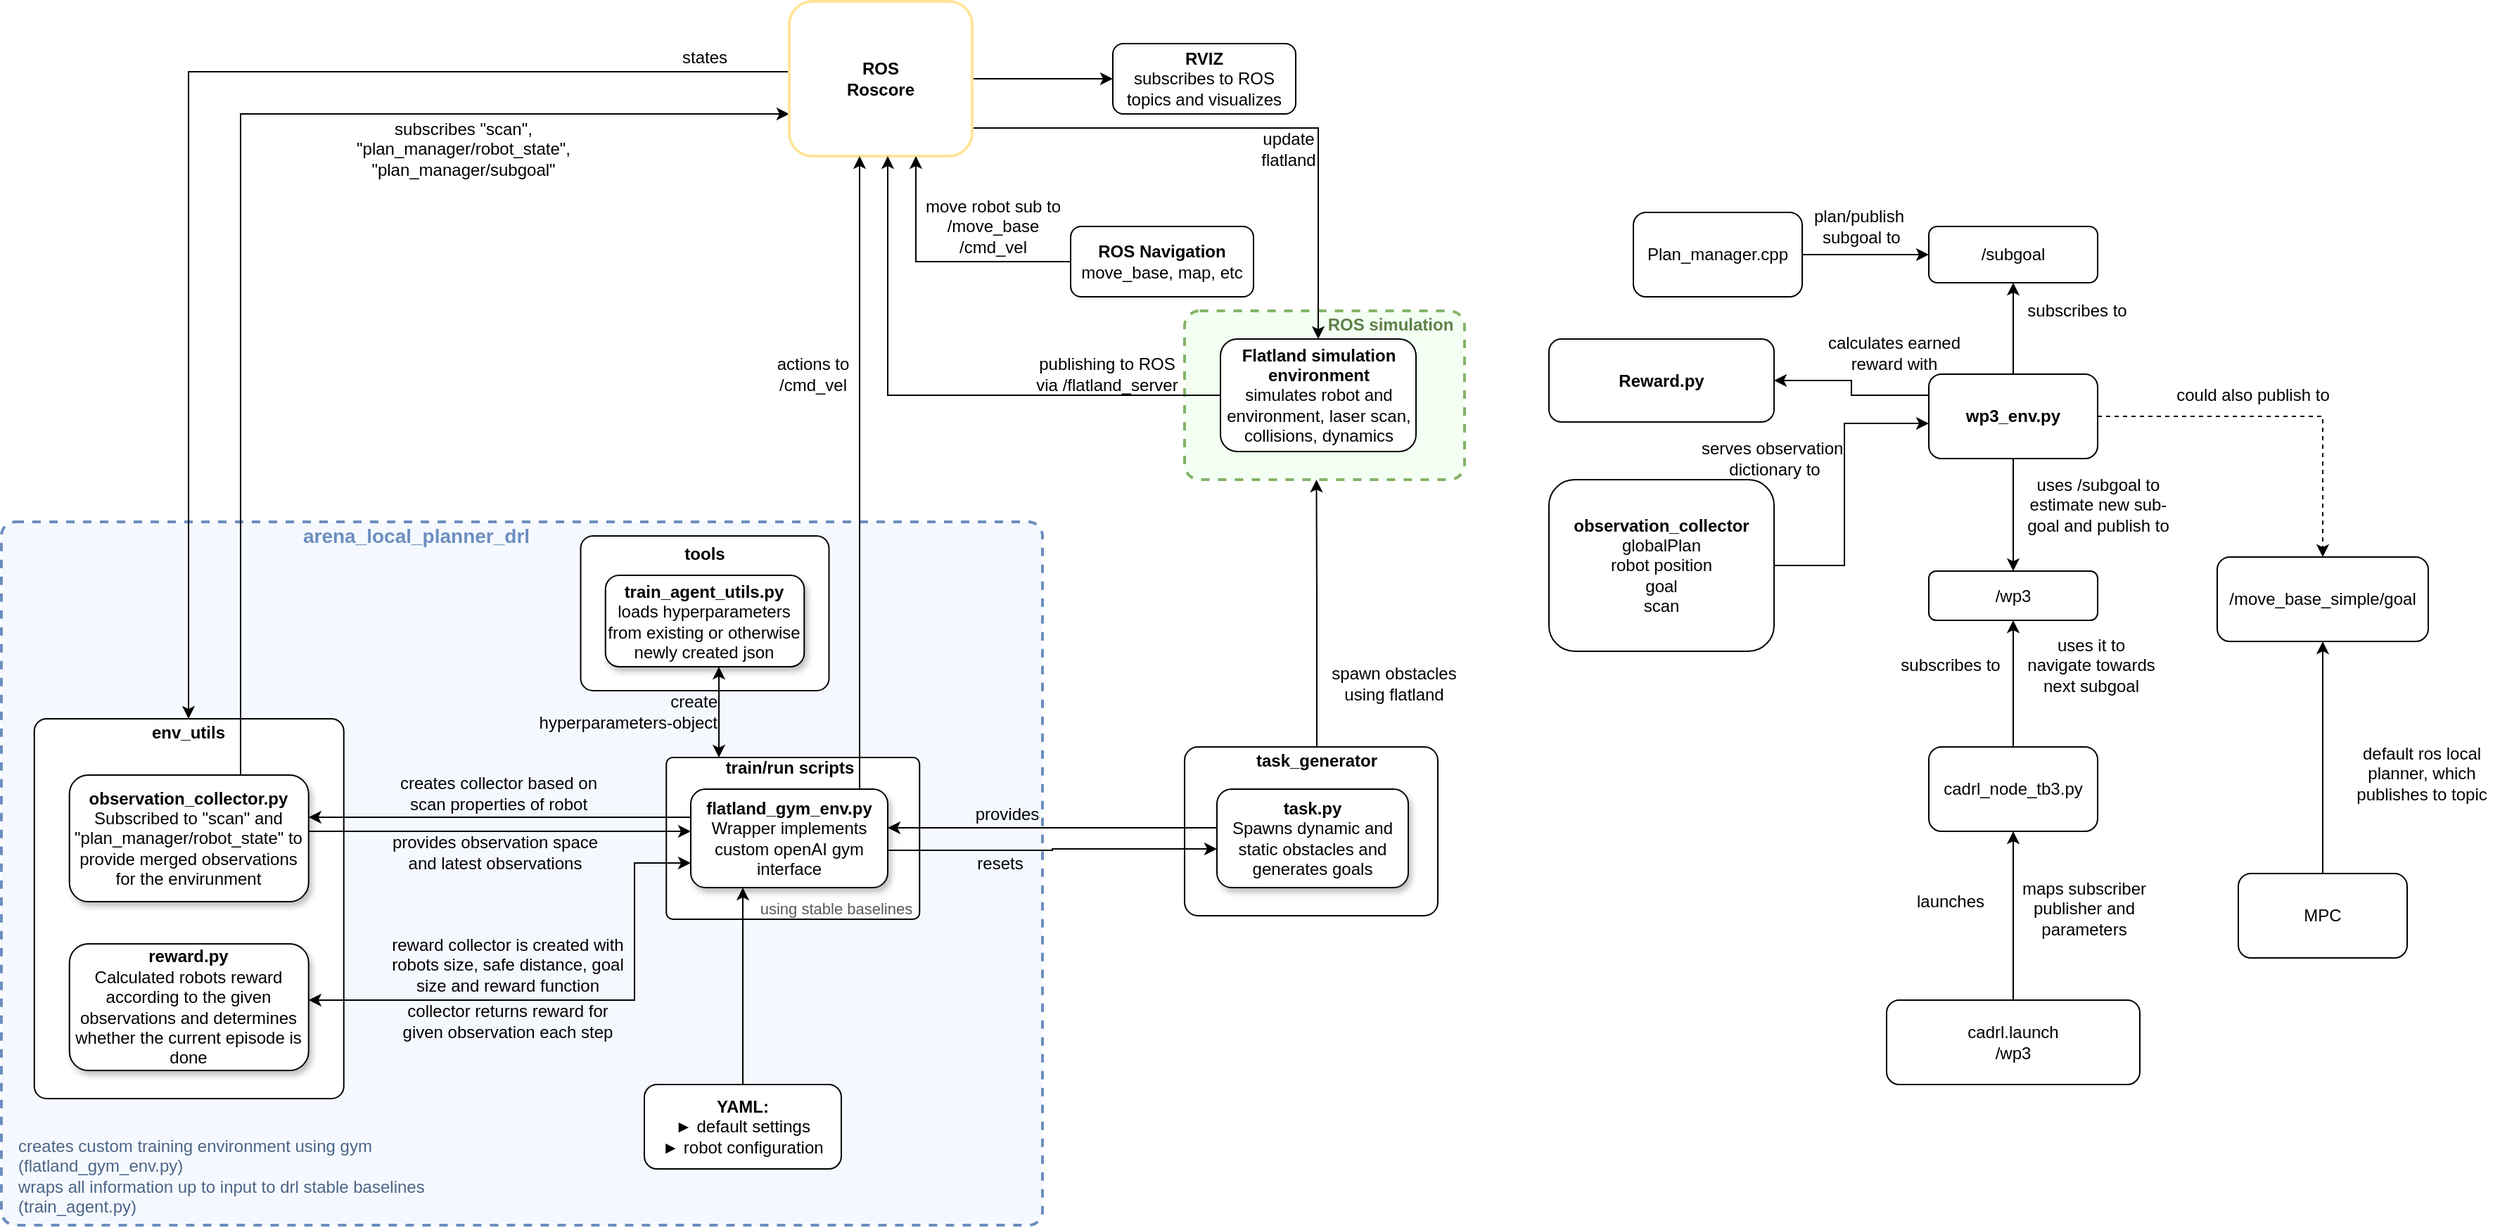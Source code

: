 <mxfile version="14.4.9" type="device"><diagram id="C5RBs43oDa-KdzZeNtuy" name="Page-1"><mxGraphModel dx="1422" dy="794" grid="1" gridSize="10" guides="1" tooltips="1" connect="1" arrows="1" fold="1" page="0" pageScale="1" pageWidth="827" pageHeight="1169" math="0" shadow="0"><root><mxCell id="WIyWlLk6GJQsqaUBKTNV-0"/><mxCell id="WIyWlLk6GJQsqaUBKTNV-1" parent="WIyWlLk6GJQsqaUBKTNV-0"/><mxCell id="Hbtl8Is-pnnLjjfMysgA-2" value="" style="edgeStyle=orthogonalEdgeStyle;rounded=0;orthogonalLoop=1;jettySize=auto;html=1;" parent="WIyWlLk6GJQsqaUBKTNV-1" source="Hbtl8Is-pnnLjjfMysgA-0" target="Hbtl8Is-pnnLjjfMysgA-1" edge="1"><mxGeometry relative="1" as="geometry"/></mxCell><mxCell id="Hbtl8Is-pnnLjjfMysgA-0" value="Plan_manager.cpp" style="rounded=1;whiteSpace=wrap;html=1;" parent="WIyWlLk6GJQsqaUBKTNV-1" vertex="1"><mxGeometry x="1380" y="300" width="120" height="60" as="geometry"/></mxCell><mxCell id="Hbtl8Is-pnnLjjfMysgA-1" value="/subgoal" style="rounded=1;whiteSpace=wrap;html=1;" parent="WIyWlLk6GJQsqaUBKTNV-1" vertex="1"><mxGeometry x="1590" y="310" width="120" height="40" as="geometry"/></mxCell><mxCell id="Hbtl8Is-pnnLjjfMysgA-4" value="" style="edgeStyle=orthogonalEdgeStyle;rounded=0;orthogonalLoop=1;jettySize=auto;html=1;" parent="WIyWlLk6GJQsqaUBKTNV-1" source="Hbtl8Is-pnnLjjfMysgA-3" target="Hbtl8Is-pnnLjjfMysgA-1" edge="1"><mxGeometry relative="1" as="geometry"/></mxCell><mxCell id="Hbtl8Is-pnnLjjfMysgA-7" value="" style="edgeStyle=orthogonalEdgeStyle;rounded=0;orthogonalLoop=1;jettySize=auto;html=1;" parent="WIyWlLk6GJQsqaUBKTNV-1" source="Hbtl8Is-pnnLjjfMysgA-3" target="Hbtl8Is-pnnLjjfMysgA-6" edge="1"><mxGeometry relative="1" as="geometry"/></mxCell><mxCell id="Hbtl8Is-pnnLjjfMysgA-23" style="edgeStyle=orthogonalEdgeStyle;rounded=0;orthogonalLoop=1;jettySize=auto;html=1;entryX=0.5;entryY=0;entryDx=0;entryDy=0;dashed=1;" parent="WIyWlLk6GJQsqaUBKTNV-1" source="Hbtl8Is-pnnLjjfMysgA-3" target="Hbtl8Is-pnnLjjfMysgA-22" edge="1"><mxGeometry relative="1" as="geometry"/></mxCell><mxCell id="Hbtl8Is-pnnLjjfMysgA-27" style="edgeStyle=orthogonalEdgeStyle;rounded=0;orthogonalLoop=1;jettySize=auto;html=1;exitX=1;exitY=0.5;exitDx=0;exitDy=0;" parent="WIyWlLk6GJQsqaUBKTNV-1" source="Hbtl8Is-pnnLjjfMysgA-26" target="Hbtl8Is-pnnLjjfMysgA-3" edge="1"><mxGeometry relative="1" as="geometry"><Array as="points"><mxPoint x="1530" y="551"/><mxPoint x="1530" y="450"/></Array></mxGeometry></mxCell><mxCell id="Hbtl8Is-pnnLjjfMysgA-29" style="edgeStyle=orthogonalEdgeStyle;rounded=0;orthogonalLoop=1;jettySize=auto;html=1;entryX=1;entryY=0.5;entryDx=0;entryDy=0;" parent="WIyWlLk6GJQsqaUBKTNV-1" source="Hbtl8Is-pnnLjjfMysgA-3" target="Hbtl8Is-pnnLjjfMysgA-28" edge="1"><mxGeometry relative="1" as="geometry"><Array as="points"><mxPoint x="1535" y="430"/><mxPoint x="1535" y="420"/></Array></mxGeometry></mxCell><mxCell id="Hbtl8Is-pnnLjjfMysgA-3" value="&lt;b&gt;wp3_env.py&lt;/b&gt;" style="rounded=1;whiteSpace=wrap;html=1;" parent="WIyWlLk6GJQsqaUBKTNV-1" vertex="1"><mxGeometry x="1590" y="415" width="120" height="60" as="geometry"/></mxCell><mxCell id="Hbtl8Is-pnnLjjfMysgA-6" value="/wp3" style="rounded=1;whiteSpace=wrap;html=1;" parent="WIyWlLk6GJQsqaUBKTNV-1" vertex="1"><mxGeometry x="1590" y="555" width="120" height="35" as="geometry"/></mxCell><mxCell id="Hbtl8Is-pnnLjjfMysgA-5" value="subscribes to" style="text;html=1;align=center;verticalAlign=middle;resizable=0;points=[];autosize=1;" parent="WIyWlLk6GJQsqaUBKTNV-1" vertex="1"><mxGeometry x="1650" y="360" width="90" height="20" as="geometry"/></mxCell><mxCell id="_ZgeMNNRFi8pmHfPq1Bq-4" style="edgeStyle=orthogonalEdgeStyle;rounded=0;orthogonalLoop=1;jettySize=auto;html=1;exitX=0.5;exitY=0;exitDx=0;exitDy=0;entryX=0.5;entryY=1;entryDx=0;entryDy=0;" edge="1" parent="WIyWlLk6GJQsqaUBKTNV-1" source="Hbtl8Is-pnnLjjfMysgA-16" target="Hbtl8Is-pnnLjjfMysgA-17"><mxGeometry relative="1" as="geometry"/></mxCell><mxCell id="Hbtl8Is-pnnLjjfMysgA-16" value="cadrl.launch&lt;br&gt;/wp3" style="rounded=1;whiteSpace=wrap;html=1;" parent="WIyWlLk6GJQsqaUBKTNV-1" vertex="1"><mxGeometry x="1560" y="860" width="180" height="60" as="geometry"/></mxCell><mxCell id="_ZgeMNNRFi8pmHfPq1Bq-6" style="edgeStyle=orthogonalEdgeStyle;rounded=0;orthogonalLoop=1;jettySize=auto;html=1;exitX=0.5;exitY=0;exitDx=0;exitDy=0;entryX=0.5;entryY=1;entryDx=0;entryDy=0;" edge="1" parent="WIyWlLk6GJQsqaUBKTNV-1" source="Hbtl8Is-pnnLjjfMysgA-17" target="Hbtl8Is-pnnLjjfMysgA-6"><mxGeometry relative="1" as="geometry"/></mxCell><mxCell id="Hbtl8Is-pnnLjjfMysgA-17" value="cadrl_node_tb3.py" style="rounded=1;whiteSpace=wrap;html=1;" parent="WIyWlLk6GJQsqaUBKTNV-1" vertex="1"><mxGeometry x="1590" y="680" width="120" height="60" as="geometry"/></mxCell><mxCell id="Hbtl8Is-pnnLjjfMysgA-24" value="" style="edgeStyle=orthogonalEdgeStyle;rounded=0;orthogonalLoop=1;jettySize=auto;html=1;" parent="WIyWlLk6GJQsqaUBKTNV-1" source="Hbtl8Is-pnnLjjfMysgA-20" target="Hbtl8Is-pnnLjjfMysgA-22" edge="1"><mxGeometry relative="1" as="geometry"/></mxCell><mxCell id="Hbtl8Is-pnnLjjfMysgA-20" value="MPC" style="rounded=1;whiteSpace=wrap;html=1;" parent="WIyWlLk6GJQsqaUBKTNV-1" vertex="1"><mxGeometry x="1810" y="770" width="120" height="60" as="geometry"/></mxCell><mxCell id="Hbtl8Is-pnnLjjfMysgA-22" value="&lt;span&gt;/move_base_simple/goal&lt;/span&gt;" style="rounded=1;whiteSpace=wrap;html=1;" parent="WIyWlLk6GJQsqaUBKTNV-1" vertex="1"><mxGeometry x="1795" y="545" width="150" height="60" as="geometry"/></mxCell><mxCell id="Hbtl8Is-pnnLjjfMysgA-26" value="&lt;b&gt;observation_collector&lt;/b&gt;&lt;br&gt;globalPlan&lt;br&gt;robot position&lt;br&gt;goal&lt;br&gt;scan" style="rounded=1;whiteSpace=wrap;html=1;" parent="WIyWlLk6GJQsqaUBKTNV-1" vertex="1"><mxGeometry x="1320" y="490" width="160" height="122" as="geometry"/></mxCell><mxCell id="Hbtl8Is-pnnLjjfMysgA-28" value="&lt;b&gt;Reward.py&lt;/b&gt;" style="rounded=1;whiteSpace=wrap;html=1;" parent="WIyWlLk6GJQsqaUBKTNV-1" vertex="1"><mxGeometry x="1320" y="390" width="160" height="59" as="geometry"/></mxCell><mxCell id="om8P9hnSdxqJHzG002qx-0" value="" style="rounded=1;whiteSpace=wrap;html=1;arcSize=2;dashed=1;strokeColor=#6c8ebf;strokeWidth=2;fillColor=#F5F9FF;" parent="WIyWlLk6GJQsqaUBKTNV-1" vertex="1"><mxGeometry x="220" y="520" width="740" height="500" as="geometry"/></mxCell><mxCell id="om8P9hnSdxqJHzG002qx-1" value="" style="rounded=1;whiteSpace=wrap;html=1;arcSize=8;" parent="WIyWlLk6GJQsqaUBKTNV-1" vertex="1"><mxGeometry x="631.75" y="530" width="176.5" height="110" as="geometry"/></mxCell><mxCell id="om8P9hnSdxqJHzG002qx-2" value="" style="rounded=1;whiteSpace=wrap;html=1;arcSize=9;dashed=1;strokeColor=#82b366;strokeWidth=2;fillColor=#F3FFF2;" parent="WIyWlLk6GJQsqaUBKTNV-1" vertex="1"><mxGeometry x="1061" y="370" width="199" height="120" as="geometry"/></mxCell><mxCell id="om8P9hnSdxqJHzG002qx-3" value="" style="rounded=1;whiteSpace=wrap;html=1;strokeWidth=1;fontColor=#4C6487;arcSize=4;" parent="WIyWlLk6GJQsqaUBKTNV-1" vertex="1"><mxGeometry x="692.63" y="687.5" width="180" height="115" as="geometry"/></mxCell><mxCell id="om8P9hnSdxqJHzG002qx-4" value="" style="rounded=1;whiteSpace=wrap;html=1;align=center;shadow=0;labelBackgroundColor=none;arcSize=8;" parent="WIyWlLk6GJQsqaUBKTNV-1" vertex="1"><mxGeometry x="1061" y="680" width="180" height="120" as="geometry"/></mxCell><mxCell id="om8P9hnSdxqJHzG002qx-5" value="" style="rounded=1;whiteSpace=wrap;html=1;align=center;shadow=0;labelBackgroundColor=none;arcSize=4;" parent="WIyWlLk6GJQsqaUBKTNV-1" vertex="1"><mxGeometry x="243.37" y="660" width="220" height="270" as="geometry"/></mxCell><mxCell id="om8P9hnSdxqJHzG002qx-6" style="edgeStyle=orthogonalEdgeStyle;rounded=0;orthogonalLoop=1;jettySize=auto;html=1;exitX=1.002;exitY=0.621;exitDx=0;exitDy=0;exitPerimeter=0;" parent="WIyWlLk6GJQsqaUBKTNV-1" source="om8P9hnSdxqJHzG002qx-8" edge="1"><mxGeometry relative="1" as="geometry"><mxPoint x="900" y="752.5" as="sourcePoint"/><mxPoint x="1084" y="752.5" as="targetPoint"/><Array as="points"><mxPoint x="967" y="754"/><mxPoint x="1084" y="753"/></Array></mxGeometry></mxCell><mxCell id="om8P9hnSdxqJHzG002qx-7" style="edgeStyle=orthogonalEdgeStyle;rounded=0;orthogonalLoop=1;jettySize=auto;html=1;exitX=0;exitY=0.75;exitDx=0;exitDy=0;startArrow=classic;startFill=1;fontColor=#FF0000;" parent="WIyWlLk6GJQsqaUBKTNV-1" source="om8P9hnSdxqJHzG002qx-8" target="om8P9hnSdxqJHzG002qx-11" edge="1"><mxGeometry relative="1" as="geometry"><Array as="points"><mxPoint x="670" y="763"/><mxPoint x="670" y="860"/></Array></mxGeometry></mxCell><mxCell id="om8P9hnSdxqJHzG002qx-8" value="&lt;div&gt;&lt;b&gt;flatland_gym_env.py&lt;/b&gt;&lt;/div&gt;&lt;div&gt;Wrapper implements custom openAI gym interface&lt;br&gt;&lt;b&gt;&lt;/b&gt;&lt;/div&gt;" style="rounded=1;whiteSpace=wrap;html=1;shadow=1;labelBackgroundColor=none;" parent="WIyWlLk6GJQsqaUBKTNV-1" vertex="1"><mxGeometry x="710" y="710" width="140" height="70" as="geometry"/></mxCell><mxCell id="om8P9hnSdxqJHzG002qx-9" style="edgeStyle=orthogonalEdgeStyle;rounded=0;orthogonalLoop=1;jettySize=auto;html=1;" parent="WIyWlLk6GJQsqaUBKTNV-1" source="om8P9hnSdxqJHzG002qx-10" target="om8P9hnSdxqJHzG002qx-24" edge="1"><mxGeometry relative="1" as="geometry"><Array as="points"><mxPoint x="390" y="230"/></Array></mxGeometry></mxCell><mxCell id="om8P9hnSdxqJHzG002qx-10" value="&lt;div&gt;&lt;b&gt;observation_collector.py&lt;/b&gt;&lt;/div&gt;&lt;div&gt;Subscribed to &quot;scan&quot; and &quot;plan_manager/robot_state&quot; to provide merged observations for the envirunment&lt;br&gt;&lt;/div&gt;" style="rounded=1;whiteSpace=wrap;html=1;shadow=1;labelBackgroundColor=none;" parent="WIyWlLk6GJQsqaUBKTNV-1" vertex="1"><mxGeometry x="268.37" y="700" width="170" height="90" as="geometry"/></mxCell><mxCell id="om8P9hnSdxqJHzG002qx-11" value="&lt;div&gt;&lt;b&gt;reward.py&lt;/b&gt;&lt;/div&gt;&lt;div&gt;Calculated robots reward according to the given observations and determines whether the current episode is done&lt;br&gt;&lt;/div&gt;" style="rounded=1;whiteSpace=wrap;html=1;shadow=1;labelBackgroundColor=none;glass=0;" parent="WIyWlLk6GJQsqaUBKTNV-1" vertex="1"><mxGeometry x="268.37" y="820" width="170" height="90" as="geometry"/></mxCell><mxCell id="om8P9hnSdxqJHzG002qx-12" style="edgeStyle=orthogonalEdgeStyle;rounded=0;orthogonalLoop=1;jettySize=auto;html=1;" parent="WIyWlLk6GJQsqaUBKTNV-1" target="om8P9hnSdxqJHzG002qx-8" edge="1"><mxGeometry relative="1" as="geometry"><Array as="points"><mxPoint x="910" y="738"/><mxPoint x="910" y="738"/></Array><mxPoint x="1084" y="737.534" as="sourcePoint"/><mxPoint x="900" y="737.534" as="targetPoint"/></mxGeometry></mxCell><mxCell id="om8P9hnSdxqJHzG002qx-13" value="&lt;div&gt;&lt;b&gt;task.py&lt;/b&gt;&lt;/div&gt;&lt;div&gt;Spawns dynamic and static obstacles and generates goals&lt;br&gt;&lt;/div&gt;" style="rounded=1;whiteSpace=wrap;html=1;shadow=1;labelBackgroundColor=none;sketch=0;glass=0;" parent="WIyWlLk6GJQsqaUBKTNV-1" vertex="1"><mxGeometry x="1084" y="710" width="136" height="70" as="geometry"/></mxCell><mxCell id="om8P9hnSdxqJHzG002qx-14" style="edgeStyle=orthogonalEdgeStyle;rounded=0;orthogonalLoop=1;jettySize=auto;html=1;shadow=0;fontColor=#FF0000;" parent="WIyWlLk6GJQsqaUBKTNV-1" source="om8P9hnSdxqJHzG002qx-10" target="om8P9hnSdxqJHzG002qx-8" edge="1"><mxGeometry relative="1" as="geometry"><Array as="points"><mxPoint x="590" y="740"/><mxPoint x="590" y="740"/></Array></mxGeometry></mxCell><mxCell id="om8P9hnSdxqJHzG002qx-15" style="edgeStyle=orthogonalEdgeStyle;rounded=0;orthogonalLoop=1;jettySize=auto;html=1;fontSize=12;shadow=0;" parent="WIyWlLk6GJQsqaUBKTNV-1" source="om8P9hnSdxqJHzG002qx-16" target="om8P9hnSdxqJHzG002qx-8" edge="1"><mxGeometry relative="1" as="geometry"><Array as="points"><mxPoint x="747" y="850"/><mxPoint x="747" y="850"/></Array></mxGeometry></mxCell><mxCell id="om8P9hnSdxqJHzG002qx-16" value="&lt;div&gt;&lt;b&gt;YAML:&lt;/b&gt;&lt;/div&gt;&lt;div&gt;► default settings&lt;/div&gt;&lt;div&gt;► robot configuration&lt;br&gt;&lt;/div&gt;" style="rounded=1;whiteSpace=wrap;html=1;shadow=0;labelBackgroundColor=none;" parent="WIyWlLk6GJQsqaUBKTNV-1" vertex="1"><mxGeometry x="677" y="920" width="140" height="60" as="geometry"/></mxCell><mxCell id="om8P9hnSdxqJHzG002qx-17" value="&lt;b&gt;env_utils&lt;/b&gt;" style="text;html=1;strokeColor=none;fillColor=none;align=center;verticalAlign=middle;whiteSpace=wrap;rounded=0;shadow=1;" parent="WIyWlLk6GJQsqaUBKTNV-1" vertex="1"><mxGeometry x="333.37" y="660" width="40" height="20" as="geometry"/></mxCell><mxCell id="om8P9hnSdxqJHzG002qx-18" style="edgeStyle=orthogonalEdgeStyle;rounded=0;orthogonalLoop=1;jettySize=auto;html=1;startArrow=classic;startFill=1;" parent="WIyWlLk6GJQsqaUBKTNV-1" source="om8P9hnSdxqJHzG002qx-3" target="om8P9hnSdxqJHzG002qx-50" edge="1"><mxGeometry relative="1" as="geometry"><Array as="points"><mxPoint x="730" y="660"/><mxPoint x="730" y="660"/></Array><mxPoint x="720" y="655" as="sourcePoint"/></mxGeometry></mxCell><mxCell id="om8P9hnSdxqJHzG002qx-19" style="edgeStyle=orthogonalEdgeStyle;rounded=0;orthogonalLoop=1;jettySize=auto;html=1;fontColor=#6C8EBF;entryX=0.471;entryY=1;entryDx=0;entryDy=0;entryPerimeter=0;" parent="WIyWlLk6GJQsqaUBKTNV-1" source="om8P9hnSdxqJHzG002qx-20" target="om8P9hnSdxqJHzG002qx-2" edge="1"><mxGeometry relative="1" as="geometry"><mxPoint x="1156" y="490" as="targetPoint"/><Array as="points"><mxPoint x="1155" y="575"/><mxPoint x="1155" y="575"/></Array></mxGeometry></mxCell><mxCell id="om8P9hnSdxqJHzG002qx-20" value="&lt;div align=&quot;center&quot;&gt;&lt;b&gt;task_generator&lt;/b&gt;&lt;/div&gt;" style="text;html=1;strokeColor=none;fillColor=none;align=center;verticalAlign=middle;whiteSpace=wrap;rounded=0;" parent="WIyWlLk6GJQsqaUBKTNV-1" vertex="1"><mxGeometry x="1100" y="680" width="110" height="20" as="geometry"/></mxCell><mxCell id="om8P9hnSdxqJHzG002qx-21" style="edgeStyle=orthogonalEdgeStyle;rounded=0;orthogonalLoop=1;jettySize=auto;html=1;" parent="WIyWlLk6GJQsqaUBKTNV-1" source="om8P9hnSdxqJHzG002qx-24" target="om8P9hnSdxqJHzG002qx-5" edge="1"><mxGeometry relative="1" as="geometry"><Array as="points"><mxPoint x="353" y="200"/></Array></mxGeometry></mxCell><mxCell id="om8P9hnSdxqJHzG002qx-22" style="edgeStyle=orthogonalEdgeStyle;rounded=0;orthogonalLoop=1;jettySize=auto;html=1;fontSize=12;shadow=0;" parent="WIyWlLk6GJQsqaUBKTNV-1" source="om8P9hnSdxqJHzG002qx-24" target="om8P9hnSdxqJHzG002qx-25" edge="1"><mxGeometry relative="1" as="geometry"/></mxCell><mxCell id="om8P9hnSdxqJHzG002qx-23" style="edgeStyle=orthogonalEdgeStyle;rounded=0;orthogonalLoop=1;jettySize=auto;html=1;fontColor=#4C6487;fillColor=#f8cecc;" parent="WIyWlLk6GJQsqaUBKTNV-1" source="om8P9hnSdxqJHzG002qx-24" target="om8P9hnSdxqJHzG002qx-30" edge="1"><mxGeometry relative="1" as="geometry"><Array as="points"><mxPoint x="1156" y="240"/></Array></mxGeometry></mxCell><mxCell id="om8P9hnSdxqJHzG002qx-24" value="&lt;div&gt;&lt;b&gt;ROS&lt;/b&gt;&lt;/div&gt;&lt;div&gt;&lt;b&gt;Roscore&lt;br&gt;&lt;/b&gt;&lt;/div&gt;" style="rounded=1;whiteSpace=wrap;html=1;strokeColor=#FFE599;fillColor=#FFFFFF;strokeWidth=2;shadow=0;labelBackgroundColor=none;" parent="WIyWlLk6GJQsqaUBKTNV-1" vertex="1"><mxGeometry x="780" y="150" width="130" height="110" as="geometry"/></mxCell><mxCell id="om8P9hnSdxqJHzG002qx-25" value="&lt;div&gt;&lt;b&gt;RVIZ&lt;/b&gt;&lt;/div&gt;&lt;div&gt;subscribes to ROS topics and visualizes&lt;br&gt;&lt;/div&gt;" style="rounded=1;whiteSpace=wrap;html=1;fontSize=12;shadow=0;labelBackgroundColor=none;" parent="WIyWlLk6GJQsqaUBKTNV-1" vertex="1"><mxGeometry x="1010" y="180" width="130" height="50" as="geometry"/></mxCell><mxCell id="om8P9hnSdxqJHzG002qx-26" style="edgeStyle=orthogonalEdgeStyle;rounded=0;orthogonalLoop=1;jettySize=auto;html=1;" parent="WIyWlLk6GJQsqaUBKTNV-1" source="om8P9hnSdxqJHzG002qx-27" target="om8P9hnSdxqJHzG002qx-24" edge="1"><mxGeometry relative="1" as="geometry"><Array as="points"><mxPoint x="870" y="335"/></Array></mxGeometry></mxCell><mxCell id="om8P9hnSdxqJHzG002qx-27" value="&lt;div&gt;&lt;b&gt;ROS Navigation&lt;br&gt;&lt;/b&gt;&lt;/div&gt;&lt;div&gt;move_base, map, etc&lt;br&gt;&lt;/div&gt;" style="rounded=1;whiteSpace=wrap;html=1;fontSize=12;shadow=0;labelBackgroundColor=none;" parent="WIyWlLk6GJQsqaUBKTNV-1" vertex="1"><mxGeometry x="980" y="310" width="130" height="50" as="geometry"/></mxCell><mxCell id="om8P9hnSdxqJHzG002qx-28" value="resets" style="text;html=1;strokeColor=none;fillColor=none;align=center;verticalAlign=middle;whiteSpace=wrap;rounded=0;" parent="WIyWlLk6GJQsqaUBKTNV-1" vertex="1"><mxGeometry x="910" y="752.5" width="40" height="20" as="geometry"/></mxCell><mxCell id="om8P9hnSdxqJHzG002qx-29" style="edgeStyle=orthogonalEdgeStyle;rounded=0;orthogonalLoop=1;jettySize=auto;html=1;fontColor=#000000;" parent="WIyWlLk6GJQsqaUBKTNV-1" source="om8P9hnSdxqJHzG002qx-30" target="om8P9hnSdxqJHzG002qx-24" edge="1"><mxGeometry relative="1" as="geometry"><Array as="points"><mxPoint x="850" y="430"/></Array></mxGeometry></mxCell><mxCell id="om8P9hnSdxqJHzG002qx-30" value="&lt;div&gt;&lt;b&gt;&lt;font color=&quot;#000000&quot;&gt;Flatland simulation environment&lt;br&gt;&lt;/font&gt;&lt;/b&gt;&lt;/div&gt;&lt;div&gt;&lt;font color=&quot;#000000&quot;&gt;simulates robot and environment, laser scan, collisions, dynamics&lt;/font&gt;&lt;/div&gt;" style="rounded=1;whiteSpace=wrap;html=1;strokeWidth=1;fontColor=#6C8EBF;" parent="WIyWlLk6GJQsqaUBKTNV-1" vertex="1"><mxGeometry x="1086.5" y="390" width="139" height="80" as="geometry"/></mxCell><mxCell id="om8P9hnSdxqJHzG002qx-31" value="spawn obstacles using flatland" style="text;html=1;strokeColor=none;fillColor=none;align=center;verticalAlign=middle;whiteSpace=wrap;rounded=0;" parent="WIyWlLk6GJQsqaUBKTNV-1" vertex="1"><mxGeometry x="1160" y="620" width="100" height="30" as="geometry"/></mxCell><mxCell id="om8P9hnSdxqJHzG002qx-32" value="publishing to ROS via &lt;font&gt;/flatland_server&lt;/font&gt;" style="text;html=1;strokeColor=none;fillColor=none;align=center;verticalAlign=middle;whiteSpace=wrap;rounded=0;" parent="WIyWlLk6GJQsqaUBKTNV-1" vertex="1"><mxGeometry x="951" y="400" width="110" height="30" as="geometry"/></mxCell><mxCell id="om8P9hnSdxqJHzG002qx-33" value="actions to /cmd_vel" style="text;html=1;strokeColor=none;fillColor=none;align=center;verticalAlign=middle;whiteSpace=wrap;rounded=0;fontColor=#000000;" parent="WIyWlLk6GJQsqaUBKTNV-1" vertex="1"><mxGeometry x="767" y="400" width="60" height="30" as="geometry"/></mxCell><mxCell id="om8P9hnSdxqJHzG002qx-34" value="&lt;div align=&quot;left&quot;&gt;creates custom training environment using gym (flatland_gym_env.py) &lt;br&gt;&lt;/div&gt;&lt;div align=&quot;left&quot;&gt;wraps all information up to input to drl stable baselines (train_agent.py)&lt;br&gt;&lt;/div&gt;" style="text;html=1;align=left;verticalAlign=middle;whiteSpace=wrap;rounded=0;dashed=1;fontColor=#4C6487;" parent="WIyWlLk6GJQsqaUBKTNV-1" vertex="1"><mxGeometry x="230" y="950" width="326" height="70" as="geometry"/></mxCell><mxCell id="om8P9hnSdxqJHzG002qx-35" value="&lt;font color=&quot;#5D8049&quot;&gt;ROS simulation&lt;/font&gt;" style="text;html=1;strokeColor=none;fillColor=none;align=center;verticalAlign=middle;whiteSpace=wrap;rounded=0;fontColor=#4C6487;fontStyle=1" parent="WIyWlLk6GJQsqaUBKTNV-1" vertex="1"><mxGeometry x="1155" y="370" width="105" height="20" as="geometry"/></mxCell><mxCell id="om8P9hnSdxqJHzG002qx-36" value="&lt;div&gt;&lt;span style=&quot;background-color: transparent&quot;&gt;move robot sub to &lt;br&gt;&lt;/span&gt;&lt;/div&gt;&lt;div&gt;&lt;span style=&quot;background-color: transparent&quot;&gt;/move_base &lt;br&gt;&lt;/span&gt;&lt;/div&gt;&lt;div&gt;&lt;span style=&quot;background-color: transparent&quot;&gt;/cmd_vel&lt;/span&gt;&lt;/div&gt;" style="text;html=1;strokeColor=none;fillColor=none;align=center;verticalAlign=middle;whiteSpace=wrap;rounded=0;" parent="WIyWlLk6GJQsqaUBKTNV-1" vertex="1"><mxGeometry x="870" y="290" width="110" height="40" as="geometry"/></mxCell><mxCell id="om8P9hnSdxqJHzG002qx-37" style="edgeStyle=orthogonalEdgeStyle;rounded=0;orthogonalLoop=1;jettySize=auto;html=1;fontColor=#4C6487;" parent="WIyWlLk6GJQsqaUBKTNV-1" source="om8P9hnSdxqJHzG002qx-8" target="om8P9hnSdxqJHzG002qx-24" edge="1"><mxGeometry relative="1" as="geometry"><Array as="points"><mxPoint x="830" y="680"/><mxPoint x="830" y="680"/></Array></mxGeometry></mxCell><mxCell id="om8P9hnSdxqJHzG002qx-38" value="&lt;font color=&quot;#000000&quot;&gt;train/run scripts&lt;/font&gt;" style="text;html=1;strokeColor=none;fillColor=none;align=center;verticalAlign=middle;whiteSpace=wrap;rounded=0;shadow=1;fontColor=#4C6487;fontStyle=1" parent="WIyWlLk6GJQsqaUBKTNV-1" vertex="1"><mxGeometry x="702.5" y="684" width="155" height="22.5" as="geometry"/></mxCell><mxCell id="om8P9hnSdxqJHzG002qx-39" value="&lt;font&gt;update flatland&lt;/font&gt;" style="text;html=1;strokeColor=none;fillColor=none;align=center;verticalAlign=middle;whiteSpace=wrap;rounded=0;shadow=1;" parent="WIyWlLk6GJQsqaUBKTNV-1" vertex="1"><mxGeometry x="1110" y="240" width="50" height="30" as="geometry"/></mxCell><mxCell id="om8P9hnSdxqJHzG002qx-40" value="creates collector based on scan properties of robot" style="text;html=1;strokeColor=none;fillColor=none;align=center;verticalAlign=middle;whiteSpace=wrap;rounded=0;" parent="WIyWlLk6GJQsqaUBKTNV-1" vertex="1"><mxGeometry x="493" y="700" width="161" height="25" as="geometry"/></mxCell><mxCell id="om8P9hnSdxqJHzG002qx-41" value="provides observation space and latest observations" style="text;html=1;strokeColor=none;fillColor=none;align=center;verticalAlign=middle;whiteSpace=wrap;rounded=0;" parent="WIyWlLk6GJQsqaUBKTNV-1" vertex="1"><mxGeometry x="488" y="735" width="166" height="40" as="geometry"/></mxCell><mxCell id="om8P9hnSdxqJHzG002qx-42" style="edgeStyle=orthogonalEdgeStyle;rounded=0;orthogonalLoop=1;jettySize=auto;html=1;" parent="WIyWlLk6GJQsqaUBKTNV-1" source="om8P9hnSdxqJHzG002qx-8" target="om8P9hnSdxqJHzG002qx-10" edge="1"><mxGeometry relative="1" as="geometry"><mxPoint x="710" y="740" as="sourcePoint"/><mxPoint x="449" y="690" as="targetPoint"/><Array as="points"><mxPoint x="590" y="730"/><mxPoint x="590" y="730"/></Array></mxGeometry></mxCell><mxCell id="om8P9hnSdxqJHzG002qx-43" value="subscribes &quot;scan&quot;, &quot;plan_manager/robot_state&quot;, &quot;plan_manager/subgoal&quot;" style="text;html=1;strokeColor=none;fillColor=none;align=center;verticalAlign=middle;whiteSpace=wrap;rounded=0;" parent="WIyWlLk6GJQsqaUBKTNV-1" vertex="1"><mxGeometry x="470" y="230" width="157" height="50" as="geometry"/></mxCell><mxCell id="om8P9hnSdxqJHzG002qx-44" value="reward collector is created with robots size, safe distance, goal size and reward function" style="text;html=1;strokeColor=none;fillColor=none;align=center;verticalAlign=middle;whiteSpace=wrap;rounded=0;" parent="WIyWlLk6GJQsqaUBKTNV-1" vertex="1"><mxGeometry x="495" y="810" width="170" height="50" as="geometry"/></mxCell><mxCell id="om8P9hnSdxqJHzG002qx-45" value="collector returns reward for given observation each step" style="text;html=1;strokeColor=none;fillColor=none;align=center;verticalAlign=middle;whiteSpace=wrap;rounded=0;" parent="WIyWlLk6GJQsqaUBKTNV-1" vertex="1"><mxGeometry x="500" y="860" width="160" height="30" as="geometry"/></mxCell><mxCell id="om8P9hnSdxqJHzG002qx-46" value="provides" style="text;html=1;strokeColor=none;fillColor=none;align=center;verticalAlign=middle;whiteSpace=wrap;rounded=0;" parent="WIyWlLk6GJQsqaUBKTNV-1" vertex="1"><mxGeometry x="910" y="717.5" width="50" height="20" as="geometry"/></mxCell><mxCell id="om8P9hnSdxqJHzG002qx-47" value="states" style="text;html=1;strokeColor=none;fillColor=none;align=center;verticalAlign=middle;whiteSpace=wrap;rounded=0;" parent="WIyWlLk6GJQsqaUBKTNV-1" vertex="1"><mxGeometry x="700" y="180" width="40" height="20" as="geometry"/></mxCell><mxCell id="om8P9hnSdxqJHzG002qx-48" value="create&lt;br&gt;&amp;nbsp;hyperparameters-object" style="text;align=right;verticalAlign=middle;resizable=0;points=[];autosize=1;html=1;" parent="WIyWlLk6GJQsqaUBKTNV-1" vertex="1"><mxGeometry x="580" y="640" width="150" height="30" as="geometry"/></mxCell><mxCell id="om8P9hnSdxqJHzG002qx-49" value="&lt;b&gt;tools&lt;/b&gt;" style="text;html=1;strokeColor=none;fillColor=none;align=center;verticalAlign=middle;whiteSpace=wrap;rounded=0;" parent="WIyWlLk6GJQsqaUBKTNV-1" vertex="1"><mxGeometry x="700.01" y="533" width="40" height="20" as="geometry"/></mxCell><mxCell id="om8P9hnSdxqJHzG002qx-50" value="&lt;b&gt;train_agent_utils.py&lt;br&gt;&lt;/b&gt;loads hyperparameters from existing or otherwise newly created json" style="rounded=1;whiteSpace=wrap;html=1;shadow=1;" parent="WIyWlLk6GJQsqaUBKTNV-1" vertex="1"><mxGeometry x="649.38" y="558" width="141.25" height="65" as="geometry"/></mxCell><mxCell id="om8P9hnSdxqJHzG002qx-51" value="using stable baselines" style="text;html=1;align=center;verticalAlign=middle;resizable=0;points=[];autosize=1;fontColor=#575757;fontSize=11;" parent="WIyWlLk6GJQsqaUBKTNV-1" vertex="1"><mxGeometry x="752.63" y="785" width="120" height="20" as="geometry"/></mxCell><mxCell id="om8P9hnSdxqJHzG002qx-52" value="&lt;b&gt;&lt;font style=&quot;font-size: 14px&quot;&gt;arena_local_planner_drl&lt;/font&gt;&lt;/b&gt;" style="text;html=1;align=center;verticalAlign=middle;whiteSpace=wrap;rounded=0;dashed=1;fontColor=#6C8EBF;labelBackgroundColor=none;" parent="WIyWlLk6GJQsqaUBKTNV-1" vertex="1"><mxGeometry x="430" y="520" width="170" height="20" as="geometry"/></mxCell><mxCell id="08d4AoYsuPb38nAAq2ao-0" value="plan/publish&lt;br&gt;&amp;nbsp;subgoal to" style="text;html=1;align=center;verticalAlign=middle;resizable=0;points=[];autosize=1;" parent="WIyWlLk6GJQsqaUBKTNV-1" vertex="1"><mxGeometry x="1500" y="295" width="80" height="30" as="geometry"/></mxCell><mxCell id="08d4AoYsuPb38nAAq2ao-3" value="uses /subgoal to &lt;br&gt;estimate new sub-&lt;br&gt;goal and publish to" style="text;html=1;align=center;verticalAlign=middle;resizable=0;points=[];autosize=1;" parent="WIyWlLk6GJQsqaUBKTNV-1" vertex="1"><mxGeometry x="1650" y="483" width="120" height="50" as="geometry"/></mxCell><mxCell id="08d4AoYsuPb38nAAq2ao-5" value="calculates earned&lt;br&gt;reward with" style="text;html=1;align=center;verticalAlign=middle;resizable=0;points=[];autosize=1;" parent="WIyWlLk6GJQsqaUBKTNV-1" vertex="1"><mxGeometry x="1510" y="385" width="110" height="30" as="geometry"/></mxCell><mxCell id="_ZgeMNNRFi8pmHfPq1Bq-0" value="could also publish to" style="text;html=1;align=center;verticalAlign=middle;resizable=0;points=[];autosize=1;" vertex="1" parent="WIyWlLk6GJQsqaUBKTNV-1"><mxGeometry x="1760" y="420" width="120" height="20" as="geometry"/></mxCell><mxCell id="_ZgeMNNRFi8pmHfPq1Bq-1" value="subscribes to" style="text;html=1;align=center;verticalAlign=middle;resizable=0;points=[];autosize=1;" vertex="1" parent="WIyWlLk6GJQsqaUBKTNV-1"><mxGeometry x="1560" y="612" width="90" height="20" as="geometry"/></mxCell><mxCell id="_ZgeMNNRFi8pmHfPq1Bq-5" value="launches" style="text;html=1;align=center;verticalAlign=middle;resizable=0;points=[];autosize=1;" vertex="1" parent="WIyWlLk6GJQsqaUBKTNV-1"><mxGeometry x="1575" y="780" width="60" height="20" as="geometry"/></mxCell><mxCell id="_ZgeMNNRFi8pmHfPq1Bq-7" value="uses it to&lt;br&gt;navigate towards&lt;br&gt;next subgoal" style="text;html=1;align=center;verticalAlign=middle;resizable=0;points=[];autosize=1;" vertex="1" parent="WIyWlLk6GJQsqaUBKTNV-1"><mxGeometry x="1650" y="597" width="110" height="50" as="geometry"/></mxCell><mxCell id="_ZgeMNNRFi8pmHfPq1Bq-8" value="maps subscriber&lt;br&gt;publisher and&lt;br&gt;parameters" style="text;html=1;align=center;verticalAlign=middle;resizable=0;points=[];autosize=1;" vertex="1" parent="WIyWlLk6GJQsqaUBKTNV-1"><mxGeometry x="1650" y="770" width="100" height="50" as="geometry"/></mxCell><mxCell id="_ZgeMNNRFi8pmHfPq1Bq-9" value="serves observation&amp;nbsp;&lt;br&gt;dictionary to" style="text;html=1;align=center;verticalAlign=middle;resizable=0;points=[];autosize=1;" vertex="1" parent="WIyWlLk6GJQsqaUBKTNV-1"><mxGeometry x="1420" y="460" width="120" height="30" as="geometry"/></mxCell><mxCell id="_ZgeMNNRFi8pmHfPq1Bq-10" value="default ros local &lt;br&gt;planner, which&lt;br&gt;publishes to topic" style="text;html=1;align=center;verticalAlign=middle;resizable=0;points=[];autosize=1;" vertex="1" parent="WIyWlLk6GJQsqaUBKTNV-1"><mxGeometry x="1885" y="674" width="110" height="50" as="geometry"/></mxCell></root></mxGraphModel></diagram></mxfile>